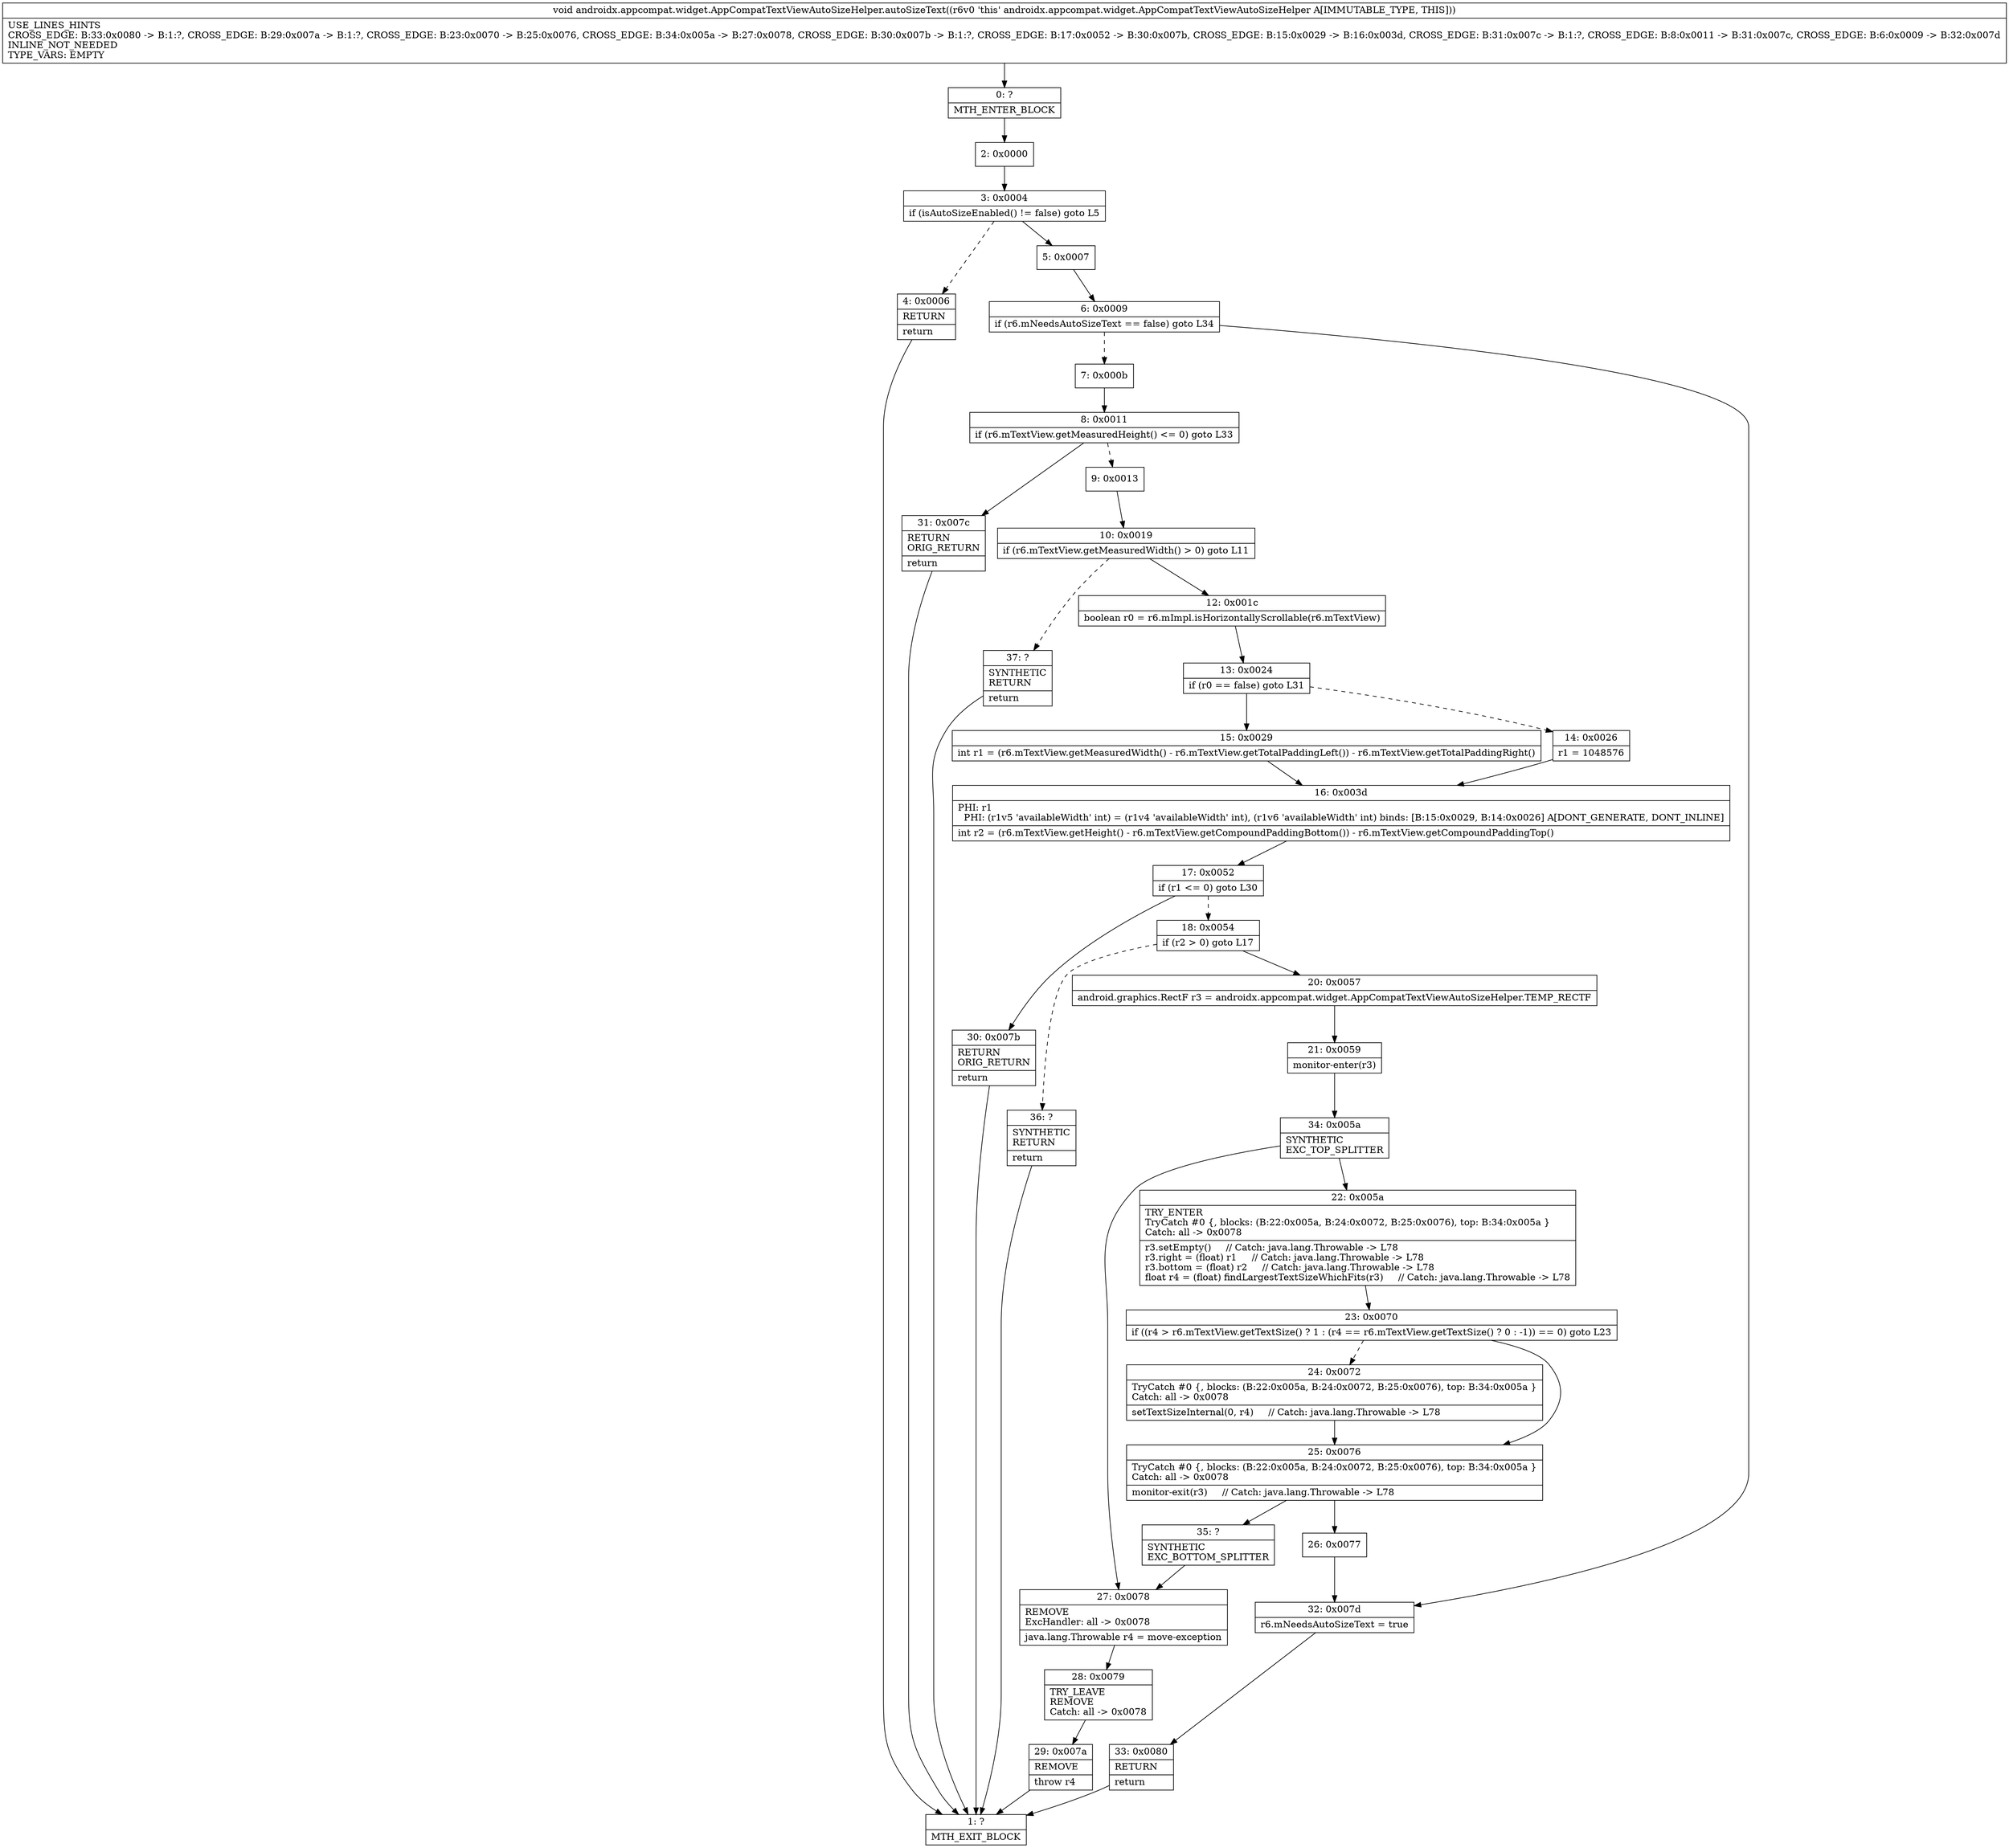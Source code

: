 digraph "CFG forandroidx.appcompat.widget.AppCompatTextViewAutoSizeHelper.autoSizeText()V" {
Node_0 [shape=record,label="{0\:\ ?|MTH_ENTER_BLOCK\l}"];
Node_2 [shape=record,label="{2\:\ 0x0000}"];
Node_3 [shape=record,label="{3\:\ 0x0004|if (isAutoSizeEnabled() != false) goto L5\l}"];
Node_4 [shape=record,label="{4\:\ 0x0006|RETURN\l|return\l}"];
Node_1 [shape=record,label="{1\:\ ?|MTH_EXIT_BLOCK\l}"];
Node_5 [shape=record,label="{5\:\ 0x0007}"];
Node_6 [shape=record,label="{6\:\ 0x0009|if (r6.mNeedsAutoSizeText == false) goto L34\l}"];
Node_7 [shape=record,label="{7\:\ 0x000b}"];
Node_8 [shape=record,label="{8\:\ 0x0011|if (r6.mTextView.getMeasuredHeight() \<= 0) goto L33\l}"];
Node_9 [shape=record,label="{9\:\ 0x0013}"];
Node_10 [shape=record,label="{10\:\ 0x0019|if (r6.mTextView.getMeasuredWidth() \> 0) goto L11\l}"];
Node_12 [shape=record,label="{12\:\ 0x001c|boolean r0 = r6.mImpl.isHorizontallyScrollable(r6.mTextView)\l}"];
Node_13 [shape=record,label="{13\:\ 0x0024|if (r0 == false) goto L31\l}"];
Node_14 [shape=record,label="{14\:\ 0x0026|r1 = 1048576\l}"];
Node_16 [shape=record,label="{16\:\ 0x003d|PHI: r1 \l  PHI: (r1v5 'availableWidth' int) = (r1v4 'availableWidth' int), (r1v6 'availableWidth' int) binds: [B:15:0x0029, B:14:0x0026] A[DONT_GENERATE, DONT_INLINE]\l|int r2 = (r6.mTextView.getHeight() \- r6.mTextView.getCompoundPaddingBottom()) \- r6.mTextView.getCompoundPaddingTop()\l}"];
Node_17 [shape=record,label="{17\:\ 0x0052|if (r1 \<= 0) goto L30\l}"];
Node_18 [shape=record,label="{18\:\ 0x0054|if (r2 \> 0) goto L17\l}"];
Node_20 [shape=record,label="{20\:\ 0x0057|android.graphics.RectF r3 = androidx.appcompat.widget.AppCompatTextViewAutoSizeHelper.TEMP_RECTF\l}"];
Node_21 [shape=record,label="{21\:\ 0x0059|monitor\-enter(r3)\l}"];
Node_34 [shape=record,label="{34\:\ 0x005a|SYNTHETIC\lEXC_TOP_SPLITTER\l}"];
Node_22 [shape=record,label="{22\:\ 0x005a|TRY_ENTER\lTryCatch #0 \{, blocks: (B:22:0x005a, B:24:0x0072, B:25:0x0076), top: B:34:0x005a \}\lCatch: all \-\> 0x0078\l|r3.setEmpty()     \/\/ Catch: java.lang.Throwable \-\> L78\lr3.right = (float) r1     \/\/ Catch: java.lang.Throwable \-\> L78\lr3.bottom = (float) r2     \/\/ Catch: java.lang.Throwable \-\> L78\lfloat r4 = (float) findLargestTextSizeWhichFits(r3)     \/\/ Catch: java.lang.Throwable \-\> L78\l}"];
Node_23 [shape=record,label="{23\:\ 0x0070|if ((r4 \> r6.mTextView.getTextSize() ? 1 : (r4 == r6.mTextView.getTextSize() ? 0 : \-1)) == 0) goto L23\l}"];
Node_24 [shape=record,label="{24\:\ 0x0072|TryCatch #0 \{, blocks: (B:22:0x005a, B:24:0x0072, B:25:0x0076), top: B:34:0x005a \}\lCatch: all \-\> 0x0078\l|setTextSizeInternal(0, r4)     \/\/ Catch: java.lang.Throwable \-\> L78\l}"];
Node_25 [shape=record,label="{25\:\ 0x0076|TryCatch #0 \{, blocks: (B:22:0x005a, B:24:0x0072, B:25:0x0076), top: B:34:0x005a \}\lCatch: all \-\> 0x0078\l|monitor\-exit(r3)     \/\/ Catch: java.lang.Throwable \-\> L78\l}"];
Node_26 [shape=record,label="{26\:\ 0x0077}"];
Node_35 [shape=record,label="{35\:\ ?|SYNTHETIC\lEXC_BOTTOM_SPLITTER\l}"];
Node_27 [shape=record,label="{27\:\ 0x0078|REMOVE\lExcHandler: all \-\> 0x0078\l|java.lang.Throwable r4 = move\-exception\l}"];
Node_28 [shape=record,label="{28\:\ 0x0079|TRY_LEAVE\lREMOVE\lCatch: all \-\> 0x0078\l}"];
Node_29 [shape=record,label="{29\:\ 0x007a|REMOVE\l|throw r4\l}"];
Node_36 [shape=record,label="{36\:\ ?|SYNTHETIC\lRETURN\l|return\l}"];
Node_30 [shape=record,label="{30\:\ 0x007b|RETURN\lORIG_RETURN\l|return\l}"];
Node_15 [shape=record,label="{15\:\ 0x0029|int r1 = (r6.mTextView.getMeasuredWidth() \- r6.mTextView.getTotalPaddingLeft()) \- r6.mTextView.getTotalPaddingRight()\l}"];
Node_37 [shape=record,label="{37\:\ ?|SYNTHETIC\lRETURN\l|return\l}"];
Node_31 [shape=record,label="{31\:\ 0x007c|RETURN\lORIG_RETURN\l|return\l}"];
Node_32 [shape=record,label="{32\:\ 0x007d|r6.mNeedsAutoSizeText = true\l}"];
Node_33 [shape=record,label="{33\:\ 0x0080|RETURN\l|return\l}"];
MethodNode[shape=record,label="{void androidx.appcompat.widget.AppCompatTextViewAutoSizeHelper.autoSizeText((r6v0 'this' androidx.appcompat.widget.AppCompatTextViewAutoSizeHelper A[IMMUTABLE_TYPE, THIS]))  | USE_LINES_HINTS\lCROSS_EDGE: B:33:0x0080 \-\> B:1:?, CROSS_EDGE: B:29:0x007a \-\> B:1:?, CROSS_EDGE: B:23:0x0070 \-\> B:25:0x0076, CROSS_EDGE: B:34:0x005a \-\> B:27:0x0078, CROSS_EDGE: B:30:0x007b \-\> B:1:?, CROSS_EDGE: B:17:0x0052 \-\> B:30:0x007b, CROSS_EDGE: B:15:0x0029 \-\> B:16:0x003d, CROSS_EDGE: B:31:0x007c \-\> B:1:?, CROSS_EDGE: B:8:0x0011 \-\> B:31:0x007c, CROSS_EDGE: B:6:0x0009 \-\> B:32:0x007d\lINLINE_NOT_NEEDED\lTYPE_VARS: EMPTY\l}"];
MethodNode -> Node_0;Node_0 -> Node_2;
Node_2 -> Node_3;
Node_3 -> Node_4[style=dashed];
Node_3 -> Node_5;
Node_4 -> Node_1;
Node_5 -> Node_6;
Node_6 -> Node_7[style=dashed];
Node_6 -> Node_32;
Node_7 -> Node_8;
Node_8 -> Node_9[style=dashed];
Node_8 -> Node_31;
Node_9 -> Node_10;
Node_10 -> Node_12;
Node_10 -> Node_37[style=dashed];
Node_12 -> Node_13;
Node_13 -> Node_14[style=dashed];
Node_13 -> Node_15;
Node_14 -> Node_16;
Node_16 -> Node_17;
Node_17 -> Node_18[style=dashed];
Node_17 -> Node_30;
Node_18 -> Node_20;
Node_18 -> Node_36[style=dashed];
Node_20 -> Node_21;
Node_21 -> Node_34;
Node_34 -> Node_22;
Node_34 -> Node_27;
Node_22 -> Node_23;
Node_23 -> Node_24[style=dashed];
Node_23 -> Node_25;
Node_24 -> Node_25;
Node_25 -> Node_26;
Node_25 -> Node_35;
Node_26 -> Node_32;
Node_35 -> Node_27;
Node_27 -> Node_28;
Node_28 -> Node_29;
Node_29 -> Node_1;
Node_36 -> Node_1;
Node_30 -> Node_1;
Node_15 -> Node_16;
Node_37 -> Node_1;
Node_31 -> Node_1;
Node_32 -> Node_33;
Node_33 -> Node_1;
}

